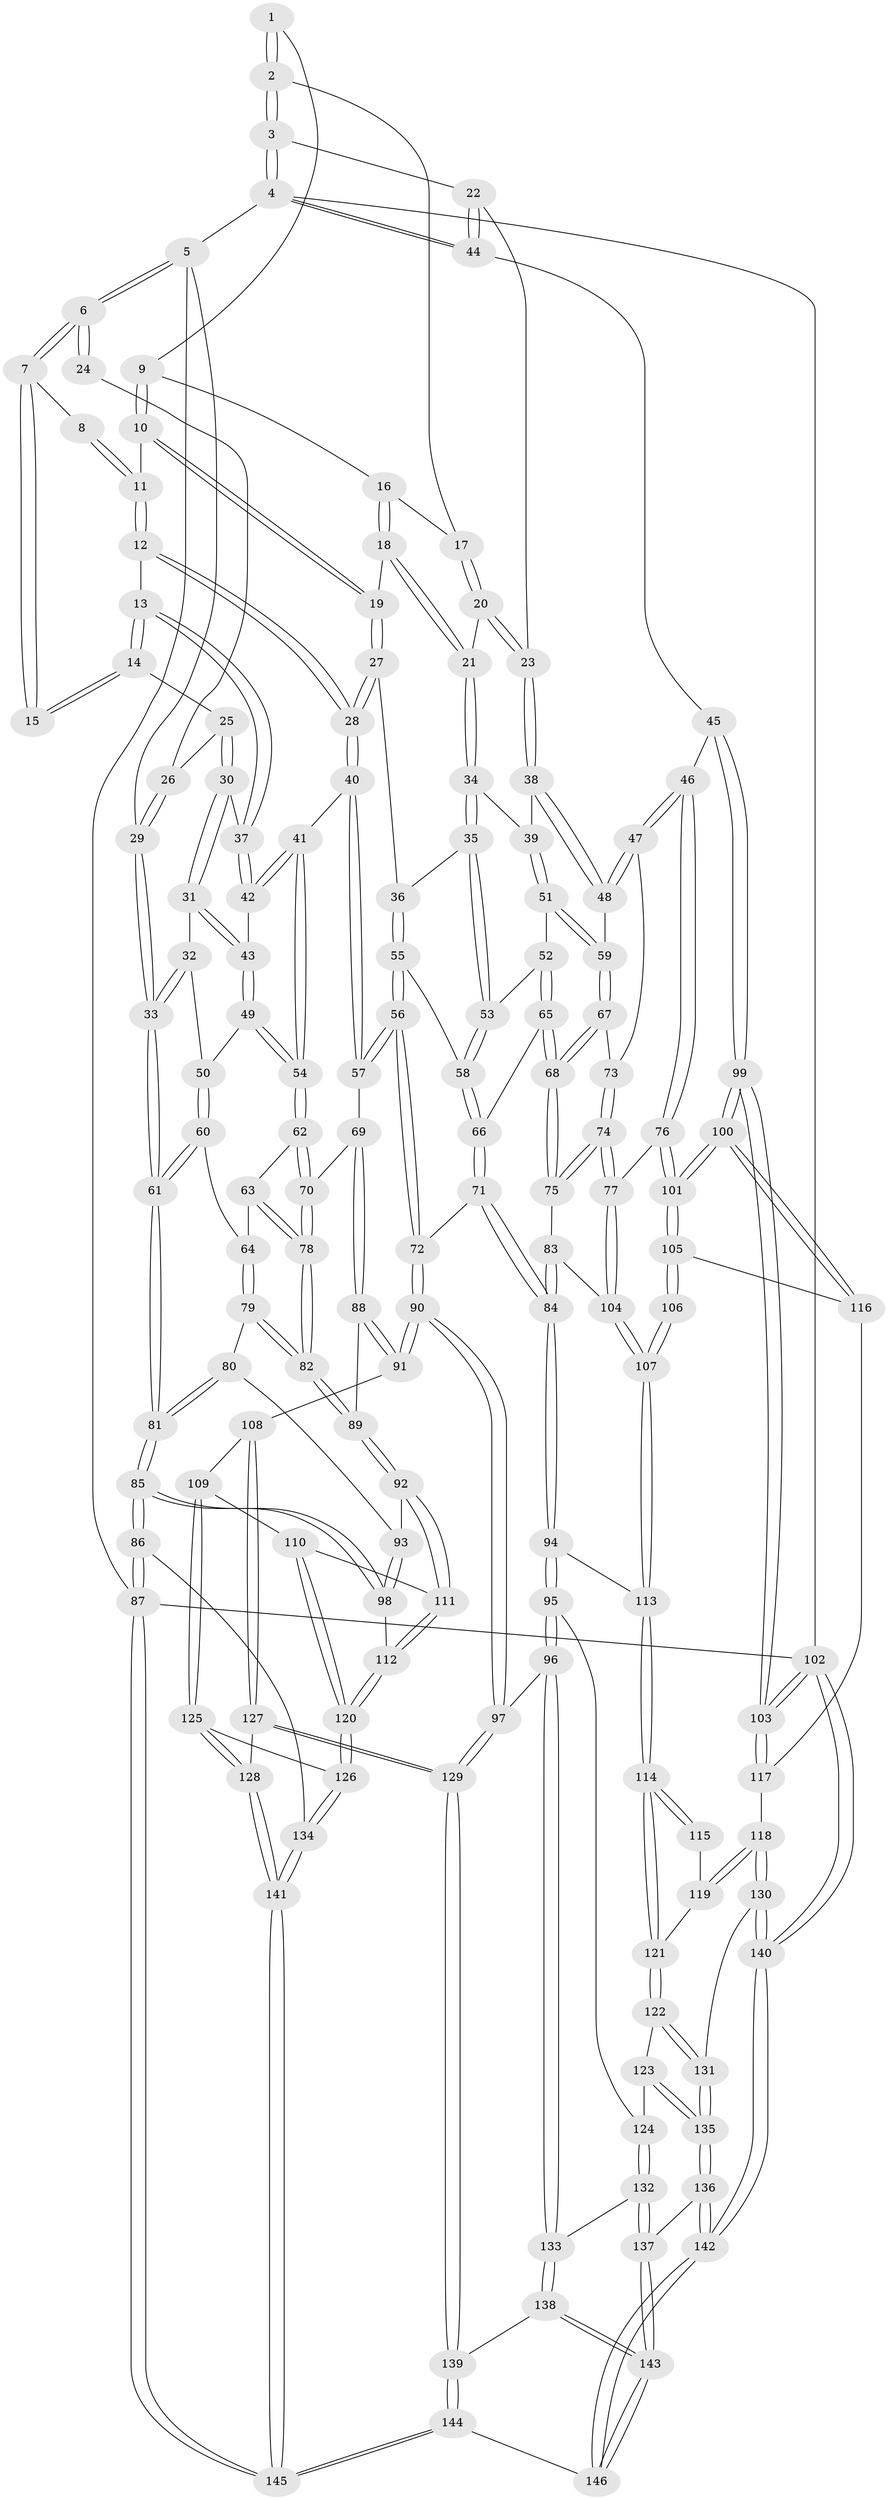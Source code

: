 // coarse degree distribution, {3: 0.1506849315068493, 6: 0.1643835616438356, 7: 0.0547945205479452, 4: 0.3835616438356164, 5: 0.2191780821917808, 9: 0.0136986301369863, 2: 0.0136986301369863}
// Generated by graph-tools (version 1.1) at 2025/21/03/04/25 18:21:25]
// undirected, 146 vertices, 362 edges
graph export_dot {
graph [start="1"]
  node [color=gray90,style=filled];
  1 [pos="+0.53972708327656+0"];
  2 [pos="+0.9153336819839527+0"];
  3 [pos="+1+0"];
  4 [pos="+1+0"];
  5 [pos="+0+0"];
  6 [pos="+0+0"];
  7 [pos="+0.3093982003482286+0"];
  8 [pos="+0.34317479616844704+0"];
  9 [pos="+0.5428098289569666+0"];
  10 [pos="+0.5195888750387363+0.13185867350680927"];
  11 [pos="+0.4025198268004243+0.1162648238814252"];
  12 [pos="+0.3047184840923319+0.1765014203070332"];
  13 [pos="+0.2830712908287436+0.16675097521960947"];
  14 [pos="+0.2761631033994993+0.1590683879754508"];
  15 [pos="+0.2666199109157242+0.11534169894728225"];
  16 [pos="+0.6522106474990327+0.08025187761251719"];
  17 [pos="+0.757547624324506+0.07723474413235544"];
  18 [pos="+0.5584169832382987+0.13927443281482"];
  19 [pos="+0.5243696564541624+0.13786356149848658"];
  20 [pos="+0.7645452511883045+0.1464152634318223"];
  21 [pos="+0.6820920621421325+0.20891128337512369"];
  22 [pos="+0.879339929738473+0.21625390712241074"];
  23 [pos="+0.8613424131457212+0.22341484446374457"];
  24 [pos="+0.22361479391868516+0.08605754707317433"];
  25 [pos="+0.08281207477052008+0.14196429386655862"];
  26 [pos="+0.014262336295569106+0.08686417671547049"];
  27 [pos="+0.5054152507497024+0.2643242588251268"];
  28 [pos="+0.3594984367087542+0.3117409453614703"];
  29 [pos="+0+0"];
  30 [pos="+0.11343624941729599+0.22840405941201342"];
  31 [pos="+0.08353016279740541+0.29301340424383343"];
  32 [pos="+0.04496205860264561+0.30474179944737223"];
  33 [pos="+0+0.28752858426355754"];
  34 [pos="+0.6743025823586782+0.25509892385435434"];
  35 [pos="+0.6234992698213765+0.31324848275868794"];
  36 [pos="+0.5550381449006225+0.31099101627905346"];
  37 [pos="+0.184871162462829+0.2604635178590584"];
  38 [pos="+0.8381473069286648+0.3138412260332007"];
  39 [pos="+0.7850279345581206+0.3205882665168024"];
  40 [pos="+0.34894250009550004+0.3411162974407365"];
  41 [pos="+0.30084426804674874+0.3550582964475069"];
  42 [pos="+0.18718536704852637+0.29119044454177084"];
  43 [pos="+0.1434351500983959+0.34233904451562486"];
  44 [pos="+1+0.2941413386931981"];
  45 [pos="+1+0.36013307921357246"];
  46 [pos="+0.9342755263252938+0.41491296515387815"];
  47 [pos="+0.8861927214737121+0.3889710440205943"];
  48 [pos="+0.8717671271669644+0.378536687138452"];
  49 [pos="+0.1437216182264272+0.349451065266168"];
  50 [pos="+0.0894276577072746+0.4012856569190775"];
  51 [pos="+0.7085861077166888+0.38412231457327745"];
  52 [pos="+0.6871604688788653+0.39396942493814097"];
  53 [pos="+0.6626206275476303+0.37396049726386393"];
  54 [pos="+0.22172740559152931+0.41578940266694425"];
  55 [pos="+0.5275551686111815+0.4111036166032256"];
  56 [pos="+0.4373686957383519+0.4872317998369778"];
  57 [pos="+0.4159893002628886+0.47787969824741083"];
  58 [pos="+0.5824277360610723+0.43364105906350126"];
  59 [pos="+0.8033963182637648+0.4265217347176151"];
  60 [pos="+0.06810563640440409+0.44597659303924686"];
  61 [pos="+0+0.3950533797211363"];
  62 [pos="+0.21217202935359655+0.4449435664220226"];
  63 [pos="+0.2115805487466053+0.44547407116444604"];
  64 [pos="+0.07647084311660368+0.4550423687280372"];
  65 [pos="+0.6918800961461047+0.4717549660899641"];
  66 [pos="+0.6160825420090449+0.48152607989155"];
  67 [pos="+0.7852288046810536+0.45201888153261977"];
  68 [pos="+0.7195314020439219+0.5032101142789652"];
  69 [pos="+0.3318462584778894+0.5264415711029949"];
  70 [pos="+0.3008606026050724+0.5125464006063406"];
  71 [pos="+0.5587577771576614+0.5485775639313769"];
  72 [pos="+0.45084044337300855+0.5074132155002491"];
  73 [pos="+0.8265431996410971+0.4898460034021548"];
  74 [pos="+0.833626306326819+0.5648882632720774"];
  75 [pos="+0.7201149839700901+0.5056250915980993"];
  76 [pos="+0.8971661922163241+0.5790075404213085"];
  77 [pos="+0.8560440245895288+0.5847182058326273"];
  78 [pos="+0.18523551312983835+0.5469111320724722"];
  79 [pos="+0.08187031330405231+0.48050312352498187"];
  80 [pos="+0.05000277595239676+0.5638608930581345"];
  81 [pos="+0+0.5173706445559336"];
  82 [pos="+0.17536646954498192+0.566640555051354"];
  83 [pos="+0.6868927062775423+0.5743900464921646"];
  84 [pos="+0.6160293012245054+0.6333635663992753"];
  85 [pos="+0+0.7580421779109069"];
  86 [pos="+0+0.7848996901860887"];
  87 [pos="+0+1"];
  88 [pos="+0.2835122509644747+0.6288053210476652"];
  89 [pos="+0.17693825010539235+0.6038334821407599"];
  90 [pos="+0.43321268904188215+0.708137177316605"];
  91 [pos="+0.31694552406019194+0.6861568281494054"];
  92 [pos="+0.14547511888990697+0.6290811878777246"];
  93 [pos="+0.05938795617794584+0.5804716463060557"];
  94 [pos="+0.6133967610220286+0.6588778885557451"];
  95 [pos="+0.5473331677017761+0.7074456588058151"];
  96 [pos="+0.4715784634077525+0.7374367724131204"];
  97 [pos="+0.44506523219134475+0.7200208377599966"];
  98 [pos="+0+0.7162536768795313"];
  99 [pos="+1+0.7704380306992863"];
  100 [pos="+1+0.7366921250084653"];
  101 [pos="+1+0.7226147539461412"];
  102 [pos="+1+1"];
  103 [pos="+1+0.8429070089848268"];
  104 [pos="+0.7998908571966895+0.6530877469430786"];
  105 [pos="+0.8126198865866848+0.7050905681845459"];
  106 [pos="+0.8105528297874341+0.7016090920613218"];
  107 [pos="+0.798821972799021+0.6562713129927252"];
  108 [pos="+0.3069191661396336+0.6990556850381189"];
  109 [pos="+0.2121351163045087+0.7365756173511389"];
  110 [pos="+0.20786518771077506+0.7349725998803548"];
  111 [pos="+0.13642965970490337+0.6533877006227832"];
  112 [pos="+0.07573226806529146+0.7183153445610783"];
  113 [pos="+0.6666617896814173+0.6957955758867399"];
  114 [pos="+0.6760808917898713+0.7172962909198594"];
  115 [pos="+0.765659664376787+0.727611685605421"];
  116 [pos="+0.8175868133437287+0.7371710466053981"];
  117 [pos="+0.8221751855482611+0.8047350670652482"];
  118 [pos="+0.802271891754152+0.8193784701444851"];
  119 [pos="+0.742265109544523+0.7581740701835054"];
  120 [pos="+0.11647051269465238+0.7862916492478597"];
  121 [pos="+0.6838399870434033+0.7425329444141142"];
  122 [pos="+0.677446422680746+0.8002139874041688"];
  123 [pos="+0.6556053297964948+0.8080720368257803"];
  124 [pos="+0.6226045459929971+0.8048916925957229"];
  125 [pos="+0.22008600194772812+0.8500666982260392"];
  126 [pos="+0.12375263601912141+0.8164529953652561"];
  127 [pos="+0.26962595392292654+0.879095956866575"];
  128 [pos="+0.25573585429039897+0.8797666829253813"];
  129 [pos="+0.2749921835640479+0.8812221842937328"];
  130 [pos="+0.768915583401459+0.8638994767142977"];
  131 [pos="+0.709149512770373+0.8316137413549396"];
  132 [pos="+0.52904314923158+0.885497458377921"];
  133 [pos="+0.48171106360007204+0.8303919475402732"];
  134 [pos="+0.06623850411376037+0.8803928162622524"];
  135 [pos="+0.6128292603430715+0.9173851955604864"];
  136 [pos="+0.5930718060840035+0.9477156220933143"];
  137 [pos="+0.5340158243635322+0.8957409156281584"];
  138 [pos="+0.35190874587215076+0.9094424272764506"];
  139 [pos="+0.3114271834745563+0.9066443605384611"];
  140 [pos="+0.7759143252769183+1"];
  141 [pos="+0.1207845348488145+1"];
  142 [pos="+0.7692096228853404+1"];
  143 [pos="+0.425632995832325+0.9940809356792747"];
  144 [pos="+0.2975066035993123+1"];
  145 [pos="+0.04057623427201078+1"];
  146 [pos="+0.4393687649132781+1"];
  1 -- 2;
  1 -- 2;
  1 -- 9;
  2 -- 3;
  2 -- 3;
  2 -- 17;
  3 -- 4;
  3 -- 4;
  3 -- 22;
  4 -- 5;
  4 -- 44;
  4 -- 44;
  4 -- 102;
  5 -- 6;
  5 -- 6;
  5 -- 29;
  5 -- 87;
  6 -- 7;
  6 -- 7;
  6 -- 24;
  6 -- 24;
  7 -- 8;
  7 -- 15;
  7 -- 15;
  8 -- 11;
  8 -- 11;
  9 -- 10;
  9 -- 10;
  9 -- 16;
  10 -- 11;
  10 -- 19;
  10 -- 19;
  11 -- 12;
  11 -- 12;
  12 -- 13;
  12 -- 28;
  12 -- 28;
  13 -- 14;
  13 -- 14;
  13 -- 37;
  13 -- 37;
  14 -- 15;
  14 -- 15;
  14 -- 25;
  16 -- 17;
  16 -- 18;
  16 -- 18;
  17 -- 20;
  17 -- 20;
  18 -- 19;
  18 -- 21;
  18 -- 21;
  19 -- 27;
  19 -- 27;
  20 -- 21;
  20 -- 23;
  20 -- 23;
  21 -- 34;
  21 -- 34;
  22 -- 23;
  22 -- 44;
  22 -- 44;
  23 -- 38;
  23 -- 38;
  24 -- 26;
  25 -- 26;
  25 -- 30;
  25 -- 30;
  26 -- 29;
  26 -- 29;
  27 -- 28;
  27 -- 28;
  27 -- 36;
  28 -- 40;
  28 -- 40;
  29 -- 33;
  29 -- 33;
  30 -- 31;
  30 -- 31;
  30 -- 37;
  31 -- 32;
  31 -- 43;
  31 -- 43;
  32 -- 33;
  32 -- 33;
  32 -- 50;
  33 -- 61;
  33 -- 61;
  34 -- 35;
  34 -- 35;
  34 -- 39;
  35 -- 36;
  35 -- 53;
  35 -- 53;
  36 -- 55;
  36 -- 55;
  37 -- 42;
  37 -- 42;
  38 -- 39;
  38 -- 48;
  38 -- 48;
  39 -- 51;
  39 -- 51;
  40 -- 41;
  40 -- 57;
  40 -- 57;
  41 -- 42;
  41 -- 42;
  41 -- 54;
  41 -- 54;
  42 -- 43;
  43 -- 49;
  43 -- 49;
  44 -- 45;
  45 -- 46;
  45 -- 99;
  45 -- 99;
  46 -- 47;
  46 -- 47;
  46 -- 76;
  46 -- 76;
  47 -- 48;
  47 -- 48;
  47 -- 73;
  48 -- 59;
  49 -- 50;
  49 -- 54;
  49 -- 54;
  50 -- 60;
  50 -- 60;
  51 -- 52;
  51 -- 59;
  51 -- 59;
  52 -- 53;
  52 -- 65;
  52 -- 65;
  53 -- 58;
  53 -- 58;
  54 -- 62;
  54 -- 62;
  55 -- 56;
  55 -- 56;
  55 -- 58;
  56 -- 57;
  56 -- 57;
  56 -- 72;
  56 -- 72;
  57 -- 69;
  58 -- 66;
  58 -- 66;
  59 -- 67;
  59 -- 67;
  60 -- 61;
  60 -- 61;
  60 -- 64;
  61 -- 81;
  61 -- 81;
  62 -- 63;
  62 -- 70;
  62 -- 70;
  63 -- 64;
  63 -- 78;
  63 -- 78;
  64 -- 79;
  64 -- 79;
  65 -- 66;
  65 -- 68;
  65 -- 68;
  66 -- 71;
  66 -- 71;
  67 -- 68;
  67 -- 68;
  67 -- 73;
  68 -- 75;
  68 -- 75;
  69 -- 70;
  69 -- 88;
  69 -- 88;
  70 -- 78;
  70 -- 78;
  71 -- 72;
  71 -- 84;
  71 -- 84;
  72 -- 90;
  72 -- 90;
  73 -- 74;
  73 -- 74;
  74 -- 75;
  74 -- 75;
  74 -- 77;
  74 -- 77;
  75 -- 83;
  76 -- 77;
  76 -- 101;
  76 -- 101;
  77 -- 104;
  77 -- 104;
  78 -- 82;
  78 -- 82;
  79 -- 80;
  79 -- 82;
  79 -- 82;
  80 -- 81;
  80 -- 81;
  80 -- 93;
  81 -- 85;
  81 -- 85;
  82 -- 89;
  82 -- 89;
  83 -- 84;
  83 -- 84;
  83 -- 104;
  84 -- 94;
  84 -- 94;
  85 -- 86;
  85 -- 86;
  85 -- 98;
  85 -- 98;
  86 -- 87;
  86 -- 87;
  86 -- 134;
  87 -- 145;
  87 -- 145;
  87 -- 102;
  88 -- 89;
  88 -- 91;
  88 -- 91;
  89 -- 92;
  89 -- 92;
  90 -- 91;
  90 -- 91;
  90 -- 97;
  90 -- 97;
  91 -- 108;
  92 -- 93;
  92 -- 111;
  92 -- 111;
  93 -- 98;
  93 -- 98;
  94 -- 95;
  94 -- 95;
  94 -- 113;
  95 -- 96;
  95 -- 96;
  95 -- 124;
  96 -- 97;
  96 -- 133;
  96 -- 133;
  97 -- 129;
  97 -- 129;
  98 -- 112;
  99 -- 100;
  99 -- 100;
  99 -- 103;
  99 -- 103;
  100 -- 101;
  100 -- 101;
  100 -- 116;
  100 -- 116;
  101 -- 105;
  101 -- 105;
  102 -- 103;
  102 -- 103;
  102 -- 140;
  102 -- 140;
  103 -- 117;
  103 -- 117;
  104 -- 107;
  104 -- 107;
  105 -- 106;
  105 -- 106;
  105 -- 116;
  106 -- 107;
  106 -- 107;
  107 -- 113;
  107 -- 113;
  108 -- 109;
  108 -- 127;
  108 -- 127;
  109 -- 110;
  109 -- 125;
  109 -- 125;
  110 -- 111;
  110 -- 120;
  110 -- 120;
  111 -- 112;
  111 -- 112;
  112 -- 120;
  112 -- 120;
  113 -- 114;
  113 -- 114;
  114 -- 115;
  114 -- 115;
  114 -- 121;
  114 -- 121;
  115 -- 119;
  116 -- 117;
  117 -- 118;
  118 -- 119;
  118 -- 119;
  118 -- 130;
  118 -- 130;
  119 -- 121;
  120 -- 126;
  120 -- 126;
  121 -- 122;
  121 -- 122;
  122 -- 123;
  122 -- 131;
  122 -- 131;
  123 -- 124;
  123 -- 135;
  123 -- 135;
  124 -- 132;
  124 -- 132;
  125 -- 126;
  125 -- 128;
  125 -- 128;
  126 -- 134;
  126 -- 134;
  127 -- 128;
  127 -- 129;
  127 -- 129;
  128 -- 141;
  128 -- 141;
  129 -- 139;
  129 -- 139;
  130 -- 131;
  130 -- 140;
  130 -- 140;
  131 -- 135;
  131 -- 135;
  132 -- 133;
  132 -- 137;
  132 -- 137;
  133 -- 138;
  133 -- 138;
  134 -- 141;
  134 -- 141;
  135 -- 136;
  135 -- 136;
  136 -- 137;
  136 -- 142;
  136 -- 142;
  137 -- 143;
  137 -- 143;
  138 -- 139;
  138 -- 143;
  138 -- 143;
  139 -- 144;
  139 -- 144;
  140 -- 142;
  140 -- 142;
  141 -- 145;
  141 -- 145;
  142 -- 146;
  142 -- 146;
  143 -- 146;
  143 -- 146;
  144 -- 145;
  144 -- 145;
  144 -- 146;
}
